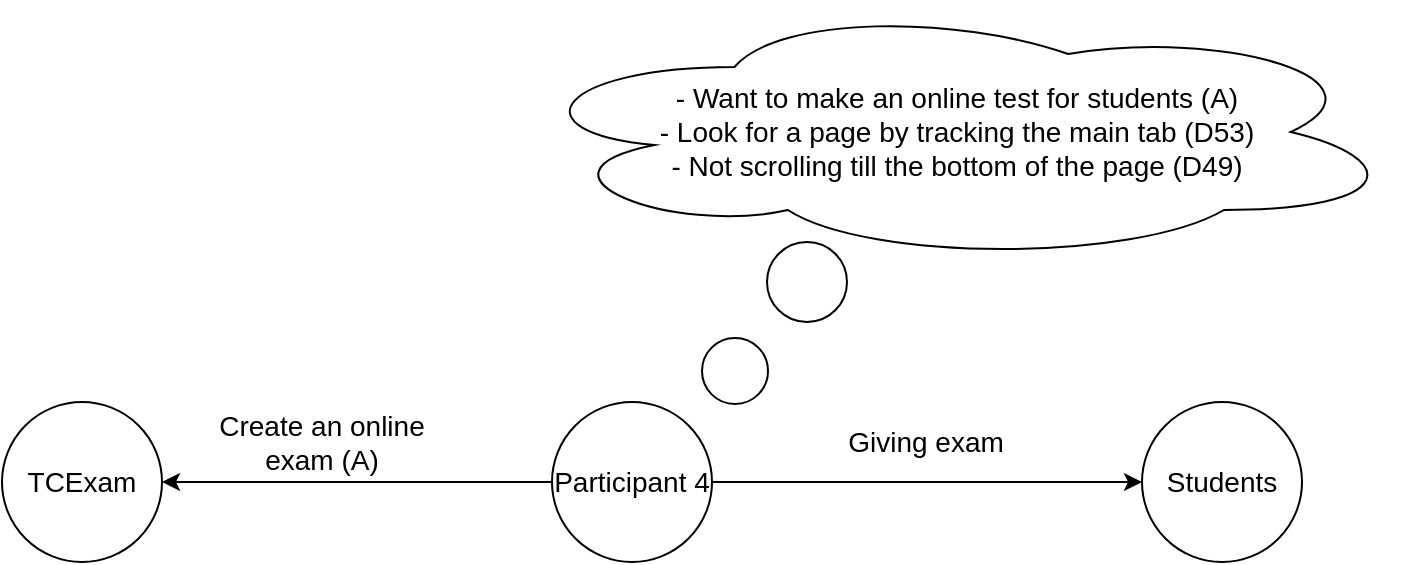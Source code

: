 <mxfile version="10.6.7" type="device"><diagram id="UY8WBhsXIaMHXFK2xnrp" name="Page-1"><mxGraphModel dx="840" dy="403" grid="1" gridSize="10" guides="1" tooltips="1" connect="1" arrows="1" fold="1" page="1" pageScale="1" pageWidth="850" pageHeight="1100" math="0" shadow="0"><root><mxCell id="0"/><mxCell id="1" parent="0"/><mxCell id="G06ohf7MUKmMmc0ksqby-1" style="edgeStyle=orthogonalEdgeStyle;rounded=0;orthogonalLoop=1;jettySize=auto;html=1;entryX=1;entryY=0.5;entryDx=0;entryDy=0;" edge="1" parent="1" source="G06ohf7MUKmMmc0ksqby-3" target="G06ohf7MUKmMmc0ksqby-4"><mxGeometry relative="1" as="geometry"/></mxCell><mxCell id="G06ohf7MUKmMmc0ksqby-2" style="edgeStyle=orthogonalEdgeStyle;rounded=0;orthogonalLoop=1;jettySize=auto;html=1;entryX=0;entryY=0.5;entryDx=0;entryDy=0;" edge="1" parent="1" source="G06ohf7MUKmMmc0ksqby-3" target="G06ohf7MUKmMmc0ksqby-5"><mxGeometry relative="1" as="geometry"/></mxCell><mxCell id="G06ohf7MUKmMmc0ksqby-3" value="Participant 4" style="ellipse;whiteSpace=wrap;html=1;aspect=fixed;fontSize=14;" vertex="1" parent="1"><mxGeometry x="335" y="230" width="80" height="80" as="geometry"/></mxCell><mxCell id="G06ohf7MUKmMmc0ksqby-4" value="TCExam" style="ellipse;whiteSpace=wrap;html=1;aspect=fixed;fontSize=14;" vertex="1" parent="1"><mxGeometry x="60" y="230" width="80" height="80" as="geometry"/></mxCell><mxCell id="G06ohf7MUKmMmc0ksqby-5" value="Students" style="ellipse;whiteSpace=wrap;html=1;aspect=fixed;fontSize=14;" vertex="1" parent="1"><mxGeometry x="630" y="230" width="80" height="80" as="geometry"/></mxCell><mxCell id="G06ohf7MUKmMmc0ksqby-6" value="- Want to make an online test for students (A)&lt;br style=&quot;font-size: 14px&quot;&gt;- Look for a page by tracking the main tab (D53)&lt;br&gt;- Not scrolling till the bottom of the page (D49)&lt;br style=&quot;font-size: 14px&quot;&gt;" style="ellipse;shape=cloud;whiteSpace=wrap;html=1;fontSize=14;" vertex="1" parent="1"><mxGeometry x="315" y="30" width="445" height="130" as="geometry"/></mxCell><mxCell id="G06ohf7MUKmMmc0ksqby-7" value="Create an online exam (A)" style="text;html=1;strokeColor=none;fillColor=none;align=center;verticalAlign=middle;whiteSpace=wrap;rounded=0;fontSize=14;" vertex="1" parent="1"><mxGeometry x="160" y="230" width="120" height="40" as="geometry"/></mxCell><mxCell id="G06ohf7MUKmMmc0ksqby-8" value="Giving exam" style="text;html=1;strokeColor=none;fillColor=none;align=center;verticalAlign=middle;whiteSpace=wrap;rounded=0;fontSize=14;" vertex="1" parent="1"><mxGeometry x="463" y="230" width="118" height="40" as="geometry"/></mxCell><mxCell id="G06ohf7MUKmMmc0ksqby-9" value="" style="ellipse;whiteSpace=wrap;html=1;aspect=fixed;fontSize=14;" vertex="1" parent="1"><mxGeometry x="442.5" y="150" width="40" height="40" as="geometry"/></mxCell><mxCell id="G06ohf7MUKmMmc0ksqby-10" value="" style="ellipse;whiteSpace=wrap;html=1;aspect=fixed;fontSize=14;" vertex="1" parent="1"><mxGeometry x="410" y="198" width="33" height="33" as="geometry"/></mxCell></root></mxGraphModel></diagram></mxfile>